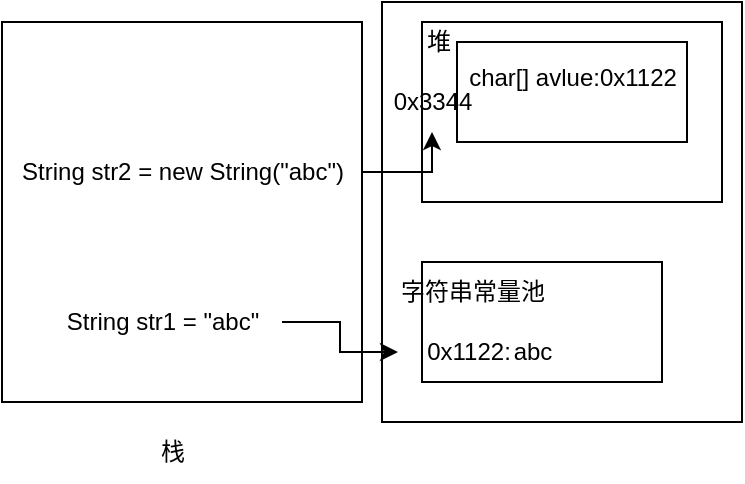 <mxfile version="21.1.5" type="device">
  <diagram name="第 1 页" id="CvGKExRQpRdG9nXAUTuZ">
    <mxGraphModel dx="880" dy="452" grid="1" gridSize="10" guides="1" tooltips="1" connect="1" arrows="1" fold="1" page="1" pageScale="1" pageWidth="827" pageHeight="1169" math="0" shadow="0">
      <root>
        <mxCell id="0" />
        <mxCell id="1" parent="0" />
        <mxCell id="YS4cXqVnbFB_LND7pHWG-1" value="" style="rounded=0;whiteSpace=wrap;html=1;" vertex="1" parent="1">
          <mxGeometry x="30" y="50" width="180" height="190" as="geometry" />
        </mxCell>
        <mxCell id="YS4cXqVnbFB_LND7pHWG-2" value="" style="rounded=0;whiteSpace=wrap;html=1;" vertex="1" parent="1">
          <mxGeometry x="220" y="40" width="180" height="210" as="geometry" />
        </mxCell>
        <mxCell id="YS4cXqVnbFB_LND7pHWG-3" value="&lt;div style=&quot;&quot;&gt;&lt;br&gt;&lt;/div&gt;" style="whiteSpace=wrap;html=1;align=left;" vertex="1" parent="1">
          <mxGeometry x="240" y="50" width="150" height="90" as="geometry" />
        </mxCell>
        <mxCell id="YS4cXqVnbFB_LND7pHWG-4" value="堆" style="text;html=1;align=center;verticalAlign=middle;resizable=0;points=[];autosize=1;strokeColor=none;fillColor=none;" vertex="1" parent="1">
          <mxGeometry x="228" y="45" width="40" height="30" as="geometry" />
        </mxCell>
        <mxCell id="YS4cXqVnbFB_LND7pHWG-5" value="栈" style="text;html=1;align=center;verticalAlign=middle;resizable=0;points=[];autosize=1;strokeColor=none;fillColor=none;" vertex="1" parent="1">
          <mxGeometry x="95" y="250" width="40" height="30" as="geometry" />
        </mxCell>
        <mxCell id="YS4cXqVnbFB_LND7pHWG-6" value="" style="rounded=0;whiteSpace=wrap;html=1;" vertex="1" parent="1">
          <mxGeometry x="240" y="170" width="120" height="60" as="geometry" />
        </mxCell>
        <mxCell id="YS4cXqVnbFB_LND7pHWG-7" value="字符串常量池" style="text;html=1;align=center;verticalAlign=middle;resizable=0;points=[];autosize=1;strokeColor=none;fillColor=none;" vertex="1" parent="1">
          <mxGeometry x="215" y="170" width="100" height="30" as="geometry" />
        </mxCell>
        <mxCell id="YS4cXqVnbFB_LND7pHWG-20" style="edgeStyle=orthogonalEdgeStyle;rounded=0;orthogonalLoop=1;jettySize=auto;html=1;" edge="1" parent="1" source="YS4cXqVnbFB_LND7pHWG-8" target="YS4cXqVnbFB_LND7pHWG-10">
          <mxGeometry relative="1" as="geometry" />
        </mxCell>
        <mxCell id="YS4cXqVnbFB_LND7pHWG-8" value="String str1 = &quot;abc&quot;" style="text;html=1;align=center;verticalAlign=middle;resizable=0;points=[];autosize=1;strokeColor=none;fillColor=none;" vertex="1" parent="1">
          <mxGeometry x="50" y="185" width="120" height="30" as="geometry" />
        </mxCell>
        <mxCell id="YS4cXqVnbFB_LND7pHWG-9" value="abc" style="text;html=1;align=center;verticalAlign=middle;resizable=0;points=[];autosize=1;strokeColor=none;fillColor=none;" vertex="1" parent="1">
          <mxGeometry x="275" y="200" width="40" height="30" as="geometry" />
        </mxCell>
        <mxCell id="YS4cXqVnbFB_LND7pHWG-10" value="0x1122:" style="text;html=1;align=center;verticalAlign=middle;resizable=0;points=[];autosize=1;strokeColor=none;fillColor=none;" vertex="1" parent="1">
          <mxGeometry x="228" y="200" width="70" height="30" as="geometry" />
        </mxCell>
        <mxCell id="YS4cXqVnbFB_LND7pHWG-19" style="edgeStyle=orthogonalEdgeStyle;rounded=0;orthogonalLoop=1;jettySize=auto;html=1;" edge="1" parent="1" source="YS4cXqVnbFB_LND7pHWG-11" target="YS4cXqVnbFB_LND7pHWG-16">
          <mxGeometry relative="1" as="geometry" />
        </mxCell>
        <mxCell id="YS4cXqVnbFB_LND7pHWG-11" value="String str2 = new String(&quot;abc&quot;)" style="text;html=1;align=center;verticalAlign=middle;resizable=0;points=[];autosize=1;strokeColor=none;fillColor=none;" vertex="1" parent="1">
          <mxGeometry x="30" y="110" width="180" height="30" as="geometry" />
        </mxCell>
        <mxCell id="YS4cXqVnbFB_LND7pHWG-13" value="" style="whiteSpace=wrap;html=1;" vertex="1" parent="1">
          <mxGeometry x="257.5" y="60" width="115" height="50" as="geometry" />
        </mxCell>
        <mxCell id="YS4cXqVnbFB_LND7pHWG-15" value="&lt;br style=&quot;border-color: var(--border-color);&quot;&gt;char[] avlue:0x1122" style="text;html=1;align=center;verticalAlign=middle;resizable=0;points=[];autosize=1;strokeColor=none;fillColor=none;" vertex="1" parent="1">
          <mxGeometry x="250" y="50" width="130" height="40" as="geometry" />
        </mxCell>
        <mxCell id="YS4cXqVnbFB_LND7pHWG-16" value="0x3344" style="text;html=1;align=center;verticalAlign=middle;resizable=0;points=[];autosize=1;strokeColor=none;fillColor=none;" vertex="1" parent="1">
          <mxGeometry x="215" y="75" width="60" height="30" as="geometry" />
        </mxCell>
      </root>
    </mxGraphModel>
  </diagram>
</mxfile>
